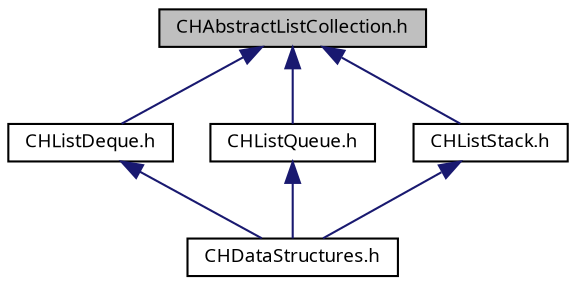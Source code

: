 digraph "CHAbstractListCollection.h"
{
  bgcolor="transparent";
  edge [fontname="LucidaGrande",fontsize="9",labelfontname="LucidaGrande",labelfontsize="9"];
  node [fontname="LucidaGrande",fontsize="9",shape=record];
  Node1 [label="CHAbstractListCollection.h",height=0.2,width=0.4,color="black", fillcolor="grey75", style="filled" fontcolor="black"];
  Node1 -> Node2 [dir="back",color="midnightblue",fontsize="9",style="solid",fontname="LucidaGrande"];
  Node2 [label="CHListDeque.h",height=0.2,width=0.4,color="black",URL="$_c_h_list_deque_8h.html",tooltip="A simple CHDeque implemented using a CHDoublyLinkedList."];
  Node2 -> Node3 [dir="back",color="midnightblue",fontsize="9",style="solid",fontname="LucidaGrande"];
  Node3 [label="CHDataStructures.h",height=0.2,width=0.4,color="black",URL="$_c_h_data_structures_8h.html",tooltip="An umbrella header which imports all the public header files for the framework."];
  Node1 -> Node4 [dir="back",color="midnightblue",fontsize="9",style="solid",fontname="LucidaGrande"];
  Node4 [label="CHListQueue.h",height=0.2,width=0.4,color="black",URL="$_c_h_list_queue_8h.html",tooltip="A simple CHQueue implemented using a CHSinglyLinkedList."];
  Node4 -> Node3 [dir="back",color="midnightblue",fontsize="9",style="solid",fontname="LucidaGrande"];
  Node1 -> Node5 [dir="back",color="midnightblue",fontsize="9",style="solid",fontname="LucidaGrande"];
  Node5 [label="CHListStack.h",height=0.2,width=0.4,color="black",URL="$_c_h_list_stack_8h.html",tooltip="A simple CHStack implemented using a CHSinglyLinkedList."];
  Node5 -> Node3 [dir="back",color="midnightblue",fontsize="9",style="solid",fontname="LucidaGrande"];
}
